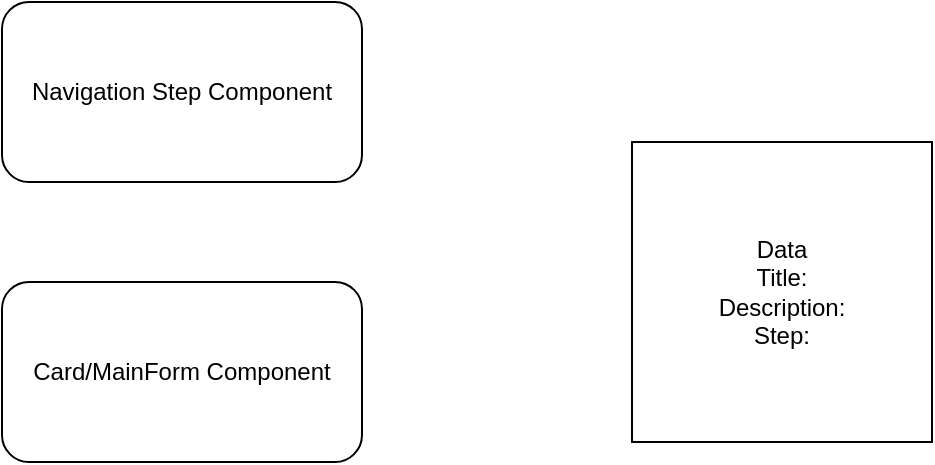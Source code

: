 <mxfile version="21.7.5" type="device">
  <diagram name="Page-1" id="W5EQnf0IN3XIi9wh0dI9">
    <mxGraphModel dx="880" dy="446" grid="1" gridSize="10" guides="1" tooltips="1" connect="1" arrows="1" fold="1" page="1" pageScale="1" pageWidth="850" pageHeight="1100" math="0" shadow="0">
      <root>
        <mxCell id="0" />
        <mxCell id="1" parent="0" />
        <mxCell id="Vh6ueHyegXnUHaHAer_e-1" value="Navigation Step Component" style="rounded=1;whiteSpace=wrap;html=1;" vertex="1" parent="1">
          <mxGeometry x="110" y="40" width="180" height="90" as="geometry" />
        </mxCell>
        <mxCell id="Vh6ueHyegXnUHaHAer_e-2" value="Card/MainForm Component" style="rounded=1;whiteSpace=wrap;html=1;" vertex="1" parent="1">
          <mxGeometry x="110" y="180" width="180" height="90" as="geometry" />
        </mxCell>
        <mxCell id="Vh6ueHyegXnUHaHAer_e-4" value="Data&lt;br&gt;Title:&lt;br&gt;Description:&lt;br&gt;Step:" style="whiteSpace=wrap;html=1;aspect=fixed;" vertex="1" parent="1">
          <mxGeometry x="425" y="110" width="150" height="150" as="geometry" />
        </mxCell>
      </root>
    </mxGraphModel>
  </diagram>
</mxfile>
